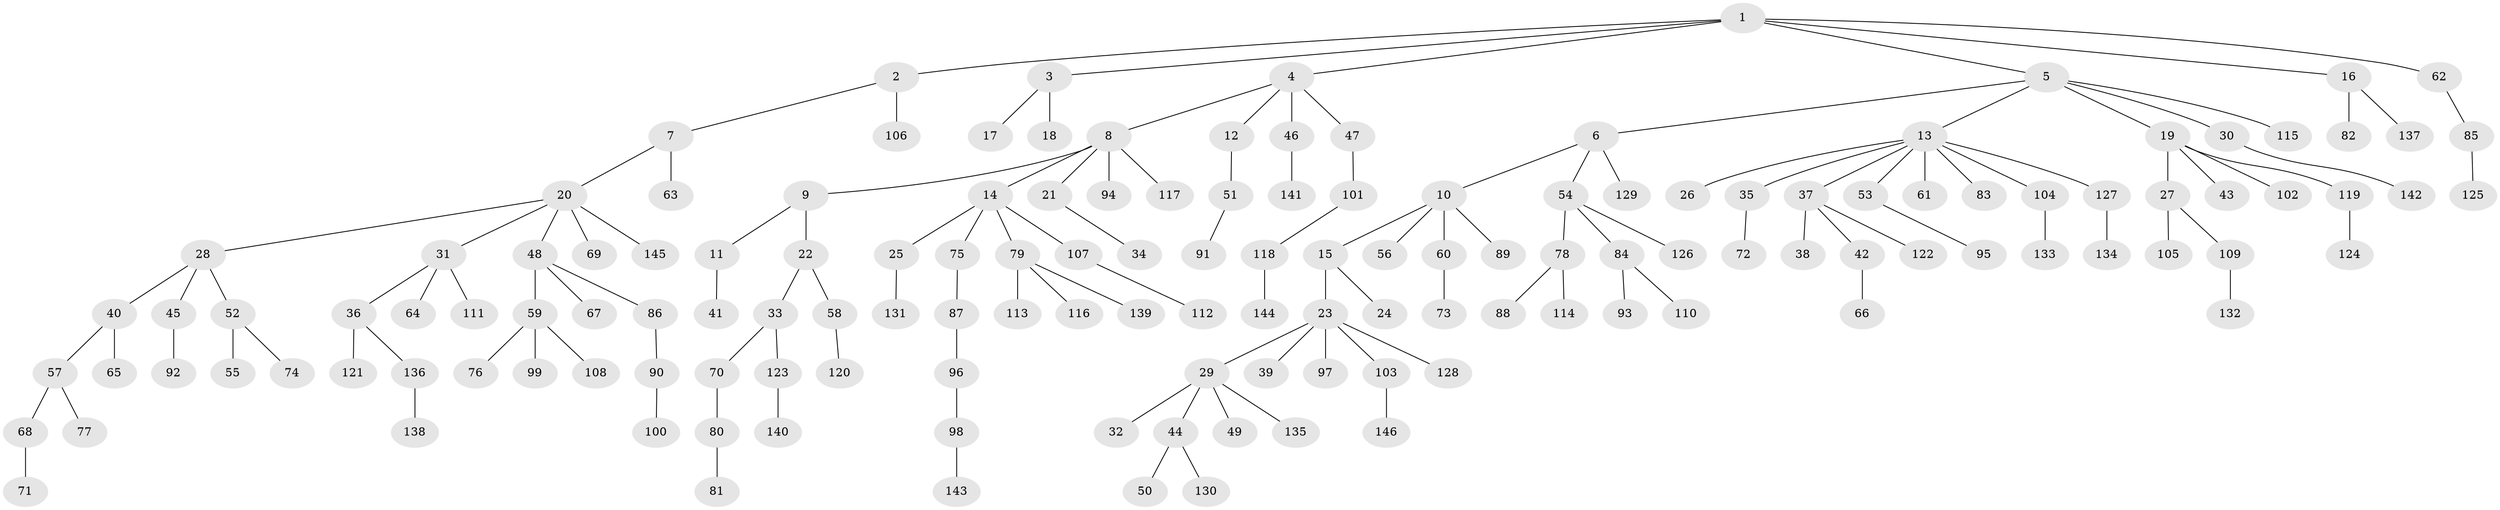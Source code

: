 // coarse degree distribution, {7: 0.030612244897959183, 2: 0.20408163265306123, 5: 0.05102040816326531, 6: 0.02040816326530612, 1: 0.5918367346938775, 9: 0.01020408163265306, 4: 0.02040816326530612, 3: 0.07142857142857142}
// Generated by graph-tools (version 1.1) at 2025/42/03/06/25 10:42:06]
// undirected, 146 vertices, 145 edges
graph export_dot {
graph [start="1"]
  node [color=gray90,style=filled];
  1;
  2;
  3;
  4;
  5;
  6;
  7;
  8;
  9;
  10;
  11;
  12;
  13;
  14;
  15;
  16;
  17;
  18;
  19;
  20;
  21;
  22;
  23;
  24;
  25;
  26;
  27;
  28;
  29;
  30;
  31;
  32;
  33;
  34;
  35;
  36;
  37;
  38;
  39;
  40;
  41;
  42;
  43;
  44;
  45;
  46;
  47;
  48;
  49;
  50;
  51;
  52;
  53;
  54;
  55;
  56;
  57;
  58;
  59;
  60;
  61;
  62;
  63;
  64;
  65;
  66;
  67;
  68;
  69;
  70;
  71;
  72;
  73;
  74;
  75;
  76;
  77;
  78;
  79;
  80;
  81;
  82;
  83;
  84;
  85;
  86;
  87;
  88;
  89;
  90;
  91;
  92;
  93;
  94;
  95;
  96;
  97;
  98;
  99;
  100;
  101;
  102;
  103;
  104;
  105;
  106;
  107;
  108;
  109;
  110;
  111;
  112;
  113;
  114;
  115;
  116;
  117;
  118;
  119;
  120;
  121;
  122;
  123;
  124;
  125;
  126;
  127;
  128;
  129;
  130;
  131;
  132;
  133;
  134;
  135;
  136;
  137;
  138;
  139;
  140;
  141;
  142;
  143;
  144;
  145;
  146;
  1 -- 2;
  1 -- 3;
  1 -- 4;
  1 -- 5;
  1 -- 16;
  1 -- 62;
  2 -- 7;
  2 -- 106;
  3 -- 17;
  3 -- 18;
  4 -- 8;
  4 -- 12;
  4 -- 46;
  4 -- 47;
  5 -- 6;
  5 -- 13;
  5 -- 19;
  5 -- 30;
  5 -- 115;
  6 -- 10;
  6 -- 54;
  6 -- 129;
  7 -- 20;
  7 -- 63;
  8 -- 9;
  8 -- 14;
  8 -- 21;
  8 -- 94;
  8 -- 117;
  9 -- 11;
  9 -- 22;
  10 -- 15;
  10 -- 56;
  10 -- 60;
  10 -- 89;
  11 -- 41;
  12 -- 51;
  13 -- 26;
  13 -- 35;
  13 -- 37;
  13 -- 53;
  13 -- 61;
  13 -- 83;
  13 -- 104;
  13 -- 127;
  14 -- 25;
  14 -- 75;
  14 -- 79;
  14 -- 107;
  15 -- 23;
  15 -- 24;
  16 -- 82;
  16 -- 137;
  19 -- 27;
  19 -- 43;
  19 -- 102;
  19 -- 119;
  20 -- 28;
  20 -- 31;
  20 -- 48;
  20 -- 69;
  20 -- 145;
  21 -- 34;
  22 -- 33;
  22 -- 58;
  23 -- 29;
  23 -- 39;
  23 -- 97;
  23 -- 103;
  23 -- 128;
  25 -- 131;
  27 -- 105;
  27 -- 109;
  28 -- 40;
  28 -- 45;
  28 -- 52;
  29 -- 32;
  29 -- 44;
  29 -- 49;
  29 -- 135;
  30 -- 142;
  31 -- 36;
  31 -- 64;
  31 -- 111;
  33 -- 70;
  33 -- 123;
  35 -- 72;
  36 -- 121;
  36 -- 136;
  37 -- 38;
  37 -- 42;
  37 -- 122;
  40 -- 57;
  40 -- 65;
  42 -- 66;
  44 -- 50;
  44 -- 130;
  45 -- 92;
  46 -- 141;
  47 -- 101;
  48 -- 59;
  48 -- 67;
  48 -- 86;
  51 -- 91;
  52 -- 55;
  52 -- 74;
  53 -- 95;
  54 -- 78;
  54 -- 84;
  54 -- 126;
  57 -- 68;
  57 -- 77;
  58 -- 120;
  59 -- 76;
  59 -- 99;
  59 -- 108;
  60 -- 73;
  62 -- 85;
  68 -- 71;
  70 -- 80;
  75 -- 87;
  78 -- 88;
  78 -- 114;
  79 -- 113;
  79 -- 116;
  79 -- 139;
  80 -- 81;
  84 -- 93;
  84 -- 110;
  85 -- 125;
  86 -- 90;
  87 -- 96;
  90 -- 100;
  96 -- 98;
  98 -- 143;
  101 -- 118;
  103 -- 146;
  104 -- 133;
  107 -- 112;
  109 -- 132;
  118 -- 144;
  119 -- 124;
  123 -- 140;
  127 -- 134;
  136 -- 138;
}
